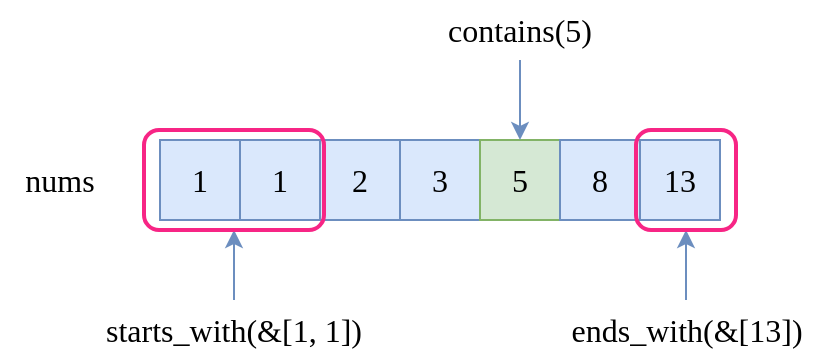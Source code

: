 <mxfile version="24.2.5" type="device">
  <diagram name="Page-1" id="DKoUYx5yhXehig3IBjhn">
    <mxGraphModel dx="1434" dy="835" grid="1" gridSize="10" guides="1" tooltips="1" connect="1" arrows="1" fold="1" page="1" pageScale="1" pageWidth="850" pageHeight="1100" math="0" shadow="0">
      <root>
        <mxCell id="0" />
        <mxCell id="1" parent="0" />
        <mxCell id="zmLSb2CisZxSAk0GYwwM-1" value="1" style="rounded=0;whiteSpace=wrap;html=1;shadow=0;strokeColor=#6c8ebf;strokeWidth=1;fontFamily=Ubuntu;fontSize=16;fontStyle=0;fillColor=#dae8fc;" parent="1" vertex="1">
          <mxGeometry x="280" y="320" width="40" height="40" as="geometry" />
        </mxCell>
        <mxCell id="zmLSb2CisZxSAk0GYwwM-9" value="nums" style="text;html=1;align=center;verticalAlign=middle;whiteSpace=wrap;rounded=0;fontFamily=Ubuntu;fontSize=16;fontStyle=0;" parent="1" vertex="1">
          <mxGeometry x="200" y="325" width="60" height="30" as="geometry" />
        </mxCell>
        <mxCell id="zmLSb2CisZxSAk0GYwwM-10" value="1" style="rounded=0;whiteSpace=wrap;html=1;shadow=0;strokeColor=#6c8ebf;strokeWidth=1;fontFamily=Ubuntu;fontSize=16;fontStyle=0;fillColor=#dae8fc;" parent="1" vertex="1">
          <mxGeometry x="320" y="320" width="40" height="40" as="geometry" />
        </mxCell>
        <mxCell id="zmLSb2CisZxSAk0GYwwM-11" value="2" style="rounded=0;whiteSpace=wrap;html=1;shadow=0;strokeColor=#6c8ebf;strokeWidth=1;fontFamily=Ubuntu;fontSize=16;fontStyle=0;fillColor=#dae8fc;" parent="1" vertex="1">
          <mxGeometry x="360" y="320" width="40" height="40" as="geometry" />
        </mxCell>
        <mxCell id="zmLSb2CisZxSAk0GYwwM-12" value="3" style="rounded=0;whiteSpace=wrap;html=1;shadow=0;strokeColor=#6c8ebf;strokeWidth=1;fontFamily=Ubuntu;fontSize=16;fontStyle=0;fillColor=#dae8fc;" parent="1" vertex="1">
          <mxGeometry x="400" y="320" width="40" height="40" as="geometry" />
        </mxCell>
        <mxCell id="zmLSb2CisZxSAk0GYwwM-13" value="5" style="rounded=0;whiteSpace=wrap;html=1;shadow=0;strokeColor=#82b366;strokeWidth=1;fontFamily=Ubuntu;fontSize=16;fontStyle=0;fillColor=#d5e8d4;" parent="1" vertex="1">
          <mxGeometry x="440" y="320" width="40" height="40" as="geometry" />
        </mxCell>
        <mxCell id="zmLSb2CisZxSAk0GYwwM-14" value="8" style="rounded=0;whiteSpace=wrap;html=1;shadow=0;strokeColor=#6c8ebf;strokeWidth=1;fontFamily=Ubuntu;fontSize=16;fontStyle=0;fillColor=#dae8fc;" parent="1" vertex="1">
          <mxGeometry x="480" y="320" width="40" height="40" as="geometry" />
        </mxCell>
        <mxCell id="zmLSb2CisZxSAk0GYwwM-15" value="13" style="rounded=0;whiteSpace=wrap;html=1;shadow=0;strokeColor=#6c8ebf;strokeWidth=1;fontFamily=Ubuntu;fontSize=16;fontStyle=0;fillColor=#dae8fc;" parent="1" vertex="1">
          <mxGeometry x="520" y="320" width="40" height="40" as="geometry" />
        </mxCell>
        <mxCell id="zmLSb2CisZxSAk0GYwwM-16" value="" style="endArrow=classic;html=1;rounded=1;shadow=0;strokeColor=#6c8ebf;strokeWidth=1;fontFamily=Ubuntu;fontSize=14;fontStyle=0;fillColor=#dae8fc;entryX=0.5;entryY=1;entryDx=0;entryDy=0;" parent="1" target="NNkQrhQZuhJjd9NplpK3-1" edge="1" source="zmLSb2CisZxSAk0GYwwM-17">
          <mxGeometry width="50" height="50" relative="1" as="geometry">
            <mxPoint x="300" y="400" as="sourcePoint" />
            <mxPoint x="450" y="400" as="targetPoint" />
          </mxGeometry>
        </mxCell>
        <mxCell id="zmLSb2CisZxSAk0GYwwM-17" value="starts_with(&amp;amp;[1, 1])" style="text;html=1;align=center;verticalAlign=middle;whiteSpace=wrap;rounded=0;fontFamily=Ubuntu;fontSize=16;fontStyle=0;" parent="1" vertex="1">
          <mxGeometry x="237" y="400" width="160" height="30" as="geometry" />
        </mxCell>
        <mxCell id="zmLSb2CisZxSAk0GYwwM-18" value="" style="endArrow=classic;html=1;rounded=1;shadow=0;strokeColor=#6c8ebf;strokeWidth=1;fontFamily=Ubuntu;fontSize=14;fontStyle=0;fillColor=#dae8fc;entryX=0.5;entryY=1;entryDx=0;entryDy=0;exitX=0.5;exitY=0;exitDx=0;exitDy=0;" parent="1" edge="1" target="NNkQrhQZuhJjd9NplpK3-3" source="zmLSb2CisZxSAk0GYwwM-19">
          <mxGeometry width="50" height="50" relative="1" as="geometry">
            <mxPoint x="543" y="410" as="sourcePoint" />
            <mxPoint x="539.5" y="360" as="targetPoint" />
          </mxGeometry>
        </mxCell>
        <mxCell id="zmLSb2CisZxSAk0GYwwM-19" value="ends_with(&amp;amp;[13])" style="text;html=1;align=center;verticalAlign=middle;whiteSpace=wrap;rounded=0;fontFamily=Ubuntu;fontSize=16;fontStyle=0;" parent="1" vertex="1">
          <mxGeometry x="474.5" y="400" width="137" height="30" as="geometry" />
        </mxCell>
        <mxCell id="zmLSb2CisZxSAk0GYwwM-20" value="" style="endArrow=classic;html=1;rounded=1;shadow=0;strokeColor=#6c8ebf;strokeWidth=1;fontFamily=Ubuntu;fontSize=14;fontStyle=0;fillColor=#dae8fc;entryX=0.5;entryY=0;entryDx=0;entryDy=0;exitX=0.5;exitY=1;exitDx=0;exitDy=0;" parent="1" edge="1" target="zmLSb2CisZxSAk0GYwwM-13" source="zmLSb2CisZxSAk0GYwwM-21">
          <mxGeometry width="50" height="50" relative="1" as="geometry">
            <mxPoint x="458.5" y="400" as="sourcePoint" />
            <mxPoint x="458.5" y="360" as="targetPoint" />
          </mxGeometry>
        </mxCell>
        <mxCell id="zmLSb2CisZxSAk0GYwwM-21" value="contains(5)" style="text;html=1;align=center;verticalAlign=middle;whiteSpace=wrap;rounded=0;fontFamily=Ubuntu;fontSize=16;fontStyle=0;" parent="1" vertex="1">
          <mxGeometry x="430" y="250" width="60" height="30" as="geometry" />
        </mxCell>
        <mxCell id="NNkQrhQZuhJjd9NplpK3-1" value="" style="rounded=1;whiteSpace=wrap;html=1;shadow=0;strokeColor=#F72585;strokeWidth=2;fontFamily=Ubuntu;fontSize=16;fontStyle=0;fillColor=none;" vertex="1" parent="1">
          <mxGeometry x="272" y="315" width="90" height="50" as="geometry" />
        </mxCell>
        <mxCell id="NNkQrhQZuhJjd9NplpK3-3" value="" style="rounded=1;whiteSpace=wrap;html=1;shadow=0;strokeColor=#F72585;strokeWidth=2;fontFamily=Ubuntu;fontSize=16;fontStyle=0;fillColor=none;" vertex="1" parent="1">
          <mxGeometry x="518" y="315" width="50" height="50" as="geometry" />
        </mxCell>
      </root>
    </mxGraphModel>
  </diagram>
</mxfile>
